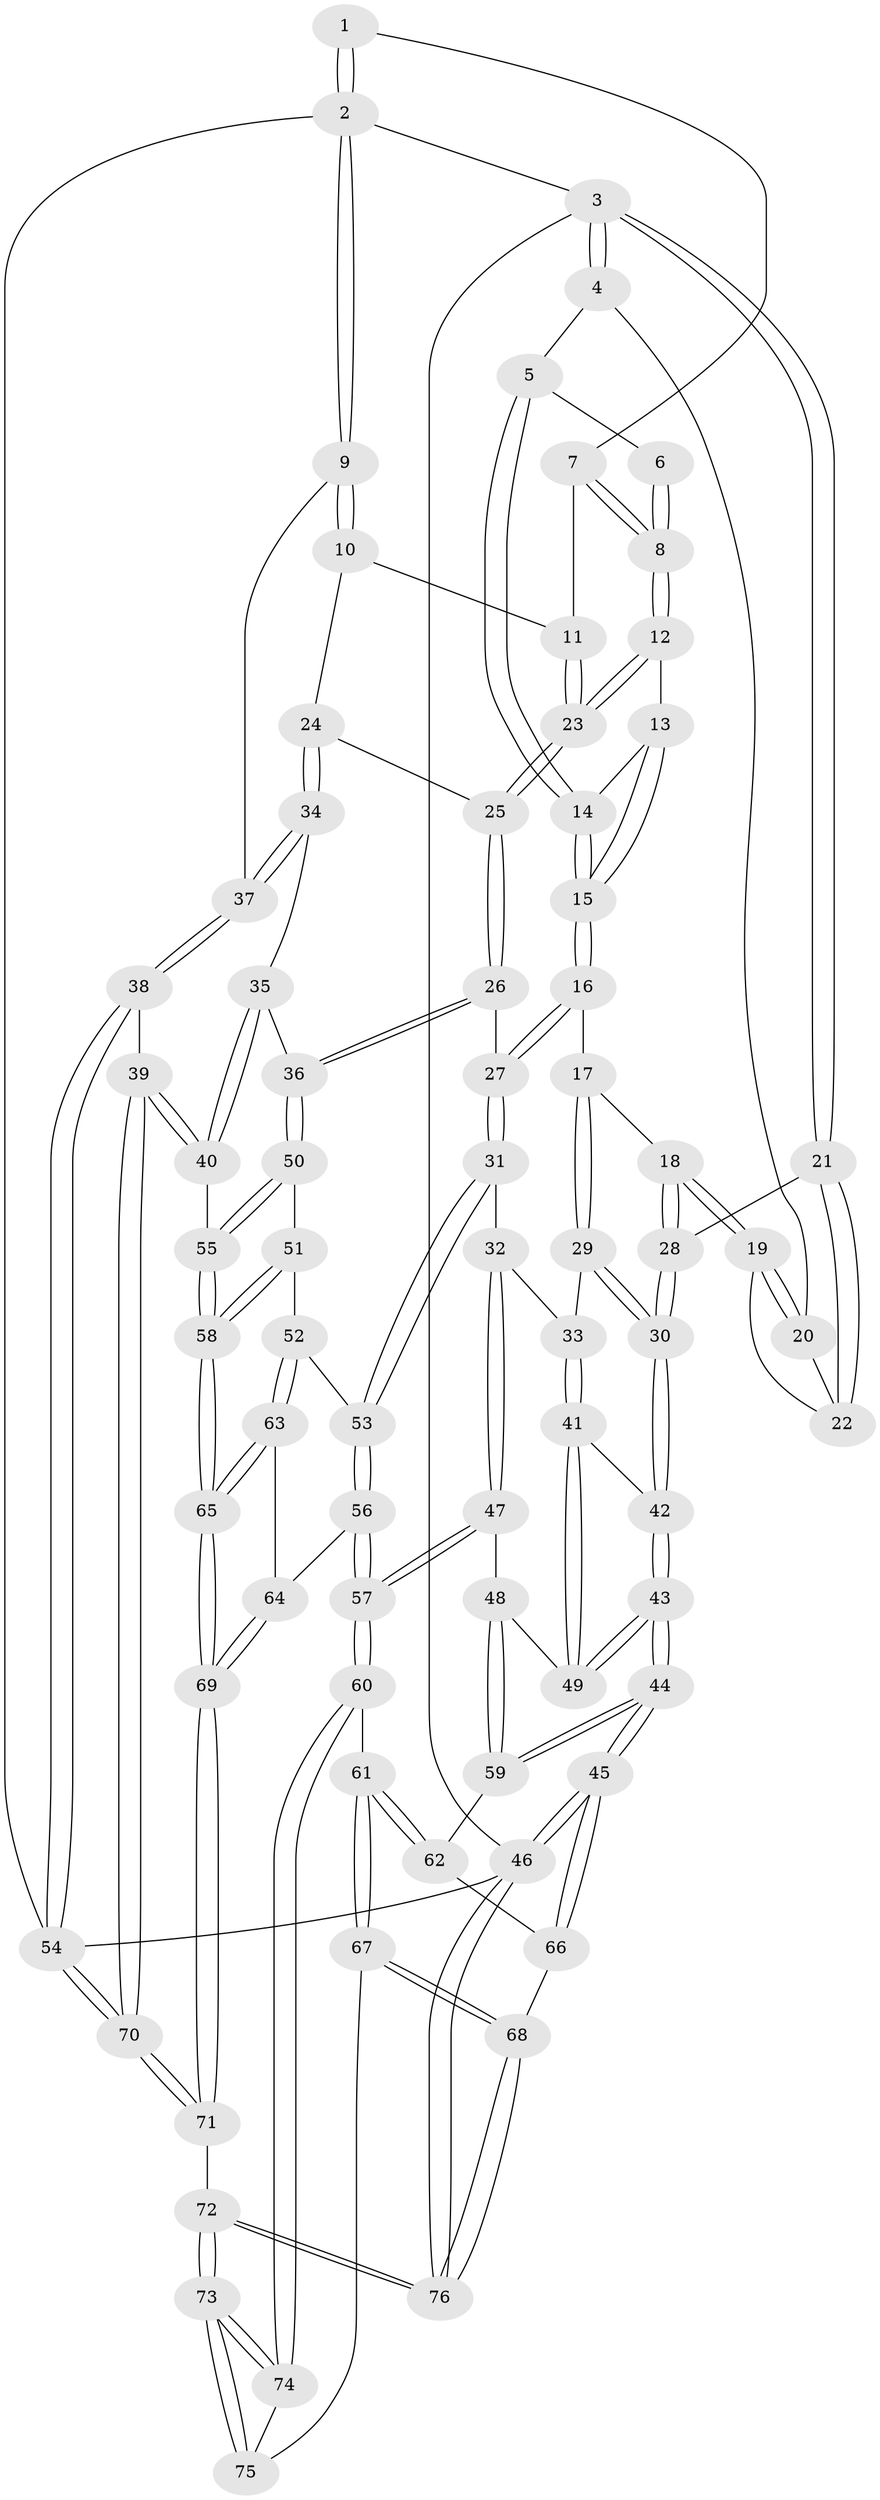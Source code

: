 // coarse degree distribution, {4: 0.3333333333333333, 3: 0.5925925925925926, 2: 0.07407407407407407}
// Generated by graph-tools (version 1.1) at 2025/38/03/04/25 23:38:24]
// undirected, 76 vertices, 187 edges
graph export_dot {
  node [color=gray90,style=filled];
  1 [pos="+0.9187517276964215+0"];
  2 [pos="+1+0"];
  3 [pos="+0+0"];
  4 [pos="+0.38069261940127425+0"];
  5 [pos="+0.3883218161604117+0"];
  6 [pos="+0.5226254963656712+0"];
  7 [pos="+0.8428040079485923+0"];
  8 [pos="+0.7199479768262828+0.12383102557612534"];
  9 [pos="+1+0"];
  10 [pos="+0.9190444788610979+0.15937984990407014"];
  11 [pos="+0.8871603248299685+0.14594186675972054"];
  12 [pos="+0.7130674245507178+0.14586440171691895"];
  13 [pos="+0.6270982745999155+0.13155269632787345"];
  14 [pos="+0.46264326772368103+0"];
  15 [pos="+0.4821772693136874+0.282361640605714"];
  16 [pos="+0.4702634919254063+0.3172630883578537"];
  17 [pos="+0.30467448988201945+0.2829020740034634"];
  18 [pos="+0.29593204475672824+0.2698334322486298"];
  19 [pos="+0.29086772745261696+0.19655890939459364"];
  20 [pos="+0.3652680279823888+0"];
  21 [pos="+0+0.18810234070437326"];
  22 [pos="+0.12018679726670313+0.11817363785002209"];
  23 [pos="+0.7318848770974075+0.17867065464657297"];
  24 [pos="+0.9312448188596673+0.3548475971699522"];
  25 [pos="+0.7415324900175375+0.3300417027964181"];
  26 [pos="+0.6059900323038198+0.45149232003787076"];
  27 [pos="+0.5821226444476305+0.4493074351404254"];
  28 [pos="+0+0.23588007719317375"];
  29 [pos="+0.23616200431266654+0.43147903594004666"];
  30 [pos="+0+0.2803539914349609"];
  31 [pos="+0.451318153250339+0.5644717746153125"];
  32 [pos="+0.3379308629691821+0.5482750870336878"];
  33 [pos="+0.23984424875414767+0.4830870556017978"];
  34 [pos="+0.9912630234387307+0.38892631666800653"];
  35 [pos="+0.8922372055728004+0.5228131792016387"];
  36 [pos="+0.6730215163277479+0.541118440298923"];
  37 [pos="+1+0.402308813936348"];
  38 [pos="+1+0.7903162308496959"];
  39 [pos="+1+0.7816523757450016"];
  40 [pos="+0.911827787085504+0.7569216907904633"];
  41 [pos="+0.14332390338068537+0.5627778881306706"];
  42 [pos="+0+0.3230811276314581"];
  43 [pos="+0+0.6228811935437636"];
  44 [pos="+0+0.8696044502671815"];
  45 [pos="+0+1"];
  46 [pos="+0+1"];
  47 [pos="+0.23968527578625629+0.7150768716492467"];
  48 [pos="+0.13506056789004425+0.6892930944605493"];
  49 [pos="+0.12629111138490282+0.6732055880915764"];
  50 [pos="+0.701151810493769+0.6249616060857495"];
  51 [pos="+0.6296791118533318+0.7198215331727701"];
  52 [pos="+0.5868210665207548+0.7462090569006882"];
  53 [pos="+0.4487421130615101+0.6257663699366649"];
  54 [pos="+1+1"];
  55 [pos="+0.8786207228503381+0.760316828004272"];
  56 [pos="+0.37589702447229745+0.8029358278421319"];
  57 [pos="+0.34992035626514595+0.8141486000293283"];
  58 [pos="+0.7418509162233567+0.8990690620366059"];
  59 [pos="+0.11284390132260394+0.7480458846944872"];
  60 [pos="+0.34161490873473344+0.8306279163093704"];
  61 [pos="+0.18117615272218046+0.8722131068322393"];
  62 [pos="+0.11244857149546876+0.8026298902715913"];
  63 [pos="+0.5520317385522111+0.8210454076124561"];
  64 [pos="+0.40706946558344664+0.8128628502609562"];
  65 [pos="+0.6782580534566975+0.9987110027994769"];
  66 [pos="+0.06920917076384148+0.8512838204866284"];
  67 [pos="+0.15844324822737244+0.9415574283723086"];
  68 [pos="+0.15345380117725968+0.94603268622581"];
  69 [pos="+0.6539415219346343+1"];
  70 [pos="+0.7130091097466383+1"];
  71 [pos="+0.6535686064569+1"];
  72 [pos="+0.3878697533073962+1"];
  73 [pos="+0.3634508038210138+1"];
  74 [pos="+0.3341555844623285+0.9472093937198439"];
  75 [pos="+0.18115946224295715+0.9466169503894604"];
  76 [pos="+0+1"];
  1 -- 2;
  1 -- 2;
  1 -- 7;
  2 -- 3;
  2 -- 9;
  2 -- 9;
  2 -- 54;
  3 -- 4;
  3 -- 4;
  3 -- 21;
  3 -- 21;
  3 -- 46;
  4 -- 5;
  4 -- 20;
  5 -- 6;
  5 -- 14;
  5 -- 14;
  6 -- 8;
  6 -- 8;
  7 -- 8;
  7 -- 8;
  7 -- 11;
  8 -- 12;
  8 -- 12;
  9 -- 10;
  9 -- 10;
  9 -- 37;
  10 -- 11;
  10 -- 24;
  11 -- 23;
  11 -- 23;
  12 -- 13;
  12 -- 23;
  12 -- 23;
  13 -- 14;
  13 -- 15;
  13 -- 15;
  14 -- 15;
  14 -- 15;
  15 -- 16;
  15 -- 16;
  16 -- 17;
  16 -- 27;
  16 -- 27;
  17 -- 18;
  17 -- 29;
  17 -- 29;
  18 -- 19;
  18 -- 19;
  18 -- 28;
  18 -- 28;
  19 -- 20;
  19 -- 20;
  19 -- 22;
  20 -- 22;
  21 -- 22;
  21 -- 22;
  21 -- 28;
  23 -- 25;
  23 -- 25;
  24 -- 25;
  24 -- 34;
  24 -- 34;
  25 -- 26;
  25 -- 26;
  26 -- 27;
  26 -- 36;
  26 -- 36;
  27 -- 31;
  27 -- 31;
  28 -- 30;
  28 -- 30;
  29 -- 30;
  29 -- 30;
  29 -- 33;
  30 -- 42;
  30 -- 42;
  31 -- 32;
  31 -- 53;
  31 -- 53;
  32 -- 33;
  32 -- 47;
  32 -- 47;
  33 -- 41;
  33 -- 41;
  34 -- 35;
  34 -- 37;
  34 -- 37;
  35 -- 36;
  35 -- 40;
  35 -- 40;
  36 -- 50;
  36 -- 50;
  37 -- 38;
  37 -- 38;
  38 -- 39;
  38 -- 54;
  38 -- 54;
  39 -- 40;
  39 -- 40;
  39 -- 70;
  39 -- 70;
  40 -- 55;
  41 -- 42;
  41 -- 49;
  41 -- 49;
  42 -- 43;
  42 -- 43;
  43 -- 44;
  43 -- 44;
  43 -- 49;
  43 -- 49;
  44 -- 45;
  44 -- 45;
  44 -- 59;
  44 -- 59;
  45 -- 46;
  45 -- 46;
  45 -- 66;
  45 -- 66;
  46 -- 76;
  46 -- 76;
  46 -- 54;
  47 -- 48;
  47 -- 57;
  47 -- 57;
  48 -- 49;
  48 -- 59;
  48 -- 59;
  50 -- 51;
  50 -- 55;
  50 -- 55;
  51 -- 52;
  51 -- 58;
  51 -- 58;
  52 -- 53;
  52 -- 63;
  52 -- 63;
  53 -- 56;
  53 -- 56;
  54 -- 70;
  54 -- 70;
  55 -- 58;
  55 -- 58;
  56 -- 57;
  56 -- 57;
  56 -- 64;
  57 -- 60;
  57 -- 60;
  58 -- 65;
  58 -- 65;
  59 -- 62;
  60 -- 61;
  60 -- 74;
  60 -- 74;
  61 -- 62;
  61 -- 62;
  61 -- 67;
  61 -- 67;
  62 -- 66;
  63 -- 64;
  63 -- 65;
  63 -- 65;
  64 -- 69;
  64 -- 69;
  65 -- 69;
  65 -- 69;
  66 -- 68;
  67 -- 68;
  67 -- 68;
  67 -- 75;
  68 -- 76;
  68 -- 76;
  69 -- 71;
  69 -- 71;
  70 -- 71;
  70 -- 71;
  71 -- 72;
  72 -- 73;
  72 -- 73;
  72 -- 76;
  72 -- 76;
  73 -- 74;
  73 -- 74;
  73 -- 75;
  73 -- 75;
  74 -- 75;
}
